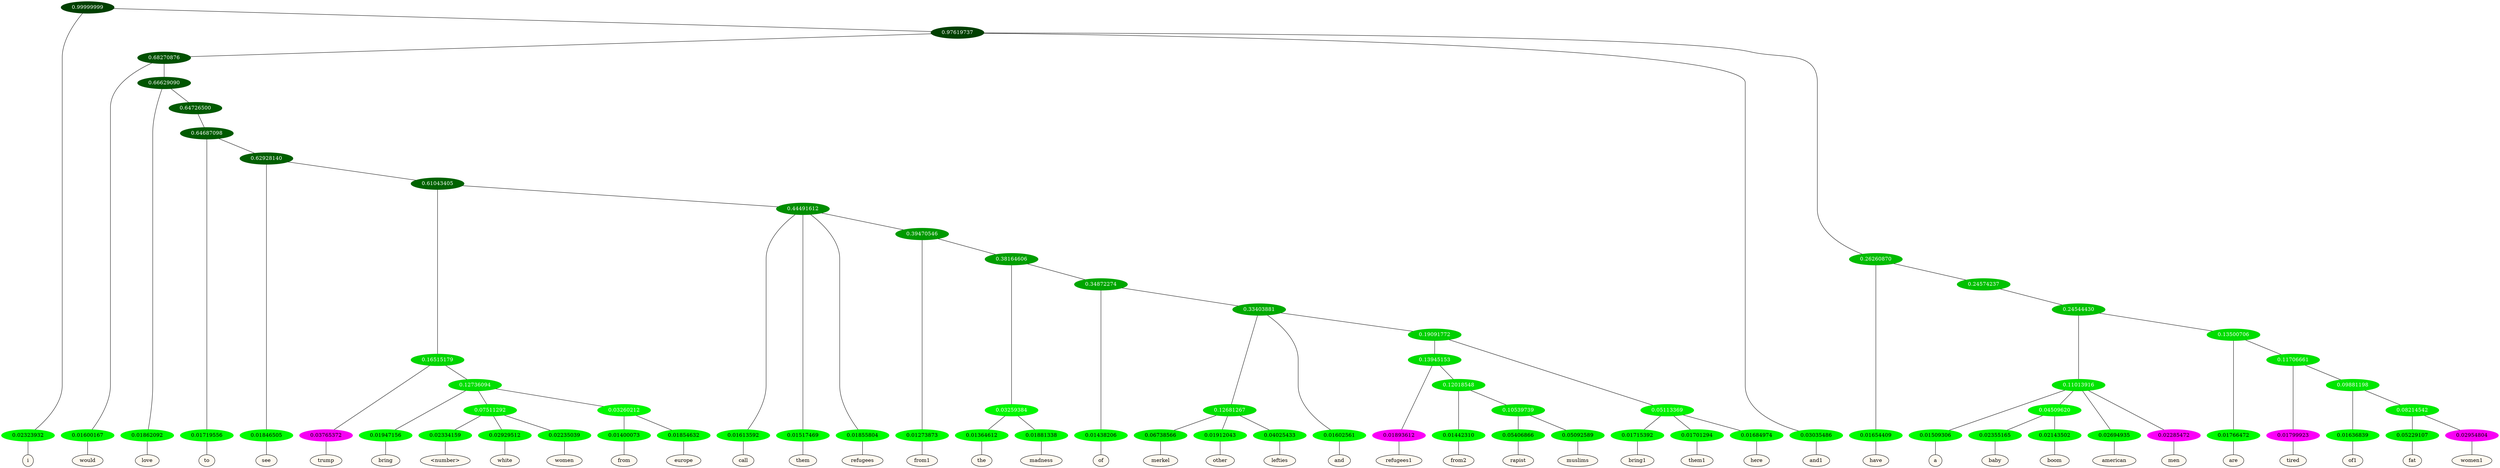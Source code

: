 graph {
	node [format=png height=0.15 nodesep=0.001 ordering=out overlap=prism overlap_scaling=0.01 ranksep=0.001 ratio=0.2 style=filled width=0.15]
	{
		rank=same
		a_w_1 [label=i color=black fillcolor=floralwhite style="filled,solid"]
		a_w_6 [label=would color=black fillcolor=floralwhite style="filled,solid"]
		a_w_10 [label=love color=black fillcolor=floralwhite style="filled,solid"]
		a_w_16 [label=to color=black fillcolor=floralwhite style="filled,solid"]
		a_w_24 [label=see color=black fillcolor=floralwhite style="filled,solid"]
		a_w_34 [label=trump color=black fillcolor=floralwhite style="filled,solid"]
		a_w_42 [label=bring color=black fillcolor=floralwhite style="filled,solid"]
		a_w_47 [label="\<number\>" color=black fillcolor=floralwhite style="filled,solid"]
		a_w_48 [label=white color=black fillcolor=floralwhite style="filled,solid"]
		a_w_49 [label=women color=black fillcolor=floralwhite style="filled,solid"]
		a_w_50 [label=from color=black fillcolor=floralwhite style="filled,solid"]
		a_w_51 [label=europe color=black fillcolor=floralwhite style="filled,solid"]
		a_w_36 [label=call color=black fillcolor=floralwhite style="filled,solid"]
		a_w_37 [label=them color=black fillcolor=floralwhite style="filled,solid"]
		a_w_38 [label=refugees color=black fillcolor=floralwhite style="filled,solid"]
		a_w_45 [label=from1 color=black fillcolor=floralwhite style="filled,solid"]
		a_w_54 [label=the color=black fillcolor=floralwhite style="filled,solid"]
		a_w_55 [label=madness color=black fillcolor=floralwhite style="filled,solid"]
		a_w_56 [label=of color=black fillcolor=floralwhite style="filled,solid"]
		a_w_61 [label=merkel color=black fillcolor=floralwhite style="filled,solid"]
		a_w_62 [label=other color=black fillcolor=floralwhite style="filled,solid"]
		a_w_63 [label=lefties color=black fillcolor=floralwhite style="filled,solid"]
		a_w_59 [label=and color=black fillcolor=floralwhite style="filled,solid"]
		a_w_66 [label=refugees1 color=black fillcolor=floralwhite style="filled,solid"]
		a_w_71 [label=from2 color=black fillcolor=floralwhite style="filled,solid"]
		a_w_73 [label=rapist color=black fillcolor=floralwhite style="filled,solid"]
		a_w_74 [label=muslims color=black fillcolor=floralwhite style="filled,solid"]
		a_w_68 [label=bring1 color=black fillcolor=floralwhite style="filled,solid"]
		a_w_69 [label=them1 color=black fillcolor=floralwhite style="filled,solid"]
		a_w_70 [label=here color=black fillcolor=floralwhite style="filled,solid"]
		a_w_4 [label=and1 color=black fillcolor=floralwhite style="filled,solid"]
		a_w_8 [label=have color=black fillcolor=floralwhite style="filled,solid"]
		a_w_18 [label=a color=black fillcolor=floralwhite style="filled,solid"]
		a_w_26 [label=baby color=black fillcolor=floralwhite style="filled,solid"]
		a_w_27 [label=boom color=black fillcolor=floralwhite style="filled,solid"]
		a_w_20 [label=american color=black fillcolor=floralwhite style="filled,solid"]
		a_w_21 [label=men color=black fillcolor=floralwhite style="filled,solid"]
		a_w_22 [label=are color=black fillcolor=floralwhite style="filled,solid"]
		a_w_28 [label=tired color=black fillcolor=floralwhite style="filled,solid"]
		a_w_32 [label=of1 color=black fillcolor=floralwhite style="filled,solid"]
		a_w_40 [label=fat color=black fillcolor=floralwhite style="filled,solid"]
		a_w_41 [label=women1 color=black fillcolor=floralwhite style="filled,solid"]
	}
	a_n_1 -- a_w_1
	a_n_6 -- a_w_6
	a_n_10 -- a_w_10
	a_n_16 -- a_w_16
	a_n_24 -- a_w_24
	a_n_34 -- a_w_34
	a_n_42 -- a_w_42
	a_n_47 -- a_w_47
	a_n_48 -- a_w_48
	a_n_49 -- a_w_49
	a_n_50 -- a_w_50
	a_n_51 -- a_w_51
	a_n_36 -- a_w_36
	a_n_37 -- a_w_37
	a_n_38 -- a_w_38
	a_n_45 -- a_w_45
	a_n_54 -- a_w_54
	a_n_55 -- a_w_55
	a_n_56 -- a_w_56
	a_n_61 -- a_w_61
	a_n_62 -- a_w_62
	a_n_63 -- a_w_63
	a_n_59 -- a_w_59
	a_n_66 -- a_w_66
	a_n_71 -- a_w_71
	a_n_73 -- a_w_73
	a_n_74 -- a_w_74
	a_n_68 -- a_w_68
	a_n_69 -- a_w_69
	a_n_70 -- a_w_70
	a_n_4 -- a_w_4
	a_n_8 -- a_w_8
	a_n_18 -- a_w_18
	a_n_26 -- a_w_26
	a_n_27 -- a_w_27
	a_n_20 -- a_w_20
	a_n_21 -- a_w_21
	a_n_22 -- a_w_22
	a_n_28 -- a_w_28
	a_n_32 -- a_w_32
	a_n_40 -- a_w_40
	a_n_41 -- a_w_41
	{
		rank=same
		a_n_1 [label=0.02323932 color="0.334 1.000 0.977" fontcolor=black]
		a_n_6 [label=0.01600167 color="0.334 1.000 0.984" fontcolor=black]
		a_n_10 [label=0.01862092 color="0.334 1.000 0.981" fontcolor=black]
		a_n_16 [label=0.01719556 color="0.334 1.000 0.983" fontcolor=black]
		a_n_24 [label=0.01846505 color="0.334 1.000 0.982" fontcolor=black]
		a_n_34 [label=0.03765372 color="0.835 1.000 0.962" fontcolor=black]
		a_n_42 [label=0.01947156 color="0.334 1.000 0.981" fontcolor=black]
		a_n_47 [label=0.02334159 color="0.334 1.000 0.977" fontcolor=black]
		a_n_48 [label=0.02929512 color="0.334 1.000 0.971" fontcolor=black]
		a_n_49 [label=0.02235039 color="0.334 1.000 0.978" fontcolor=black]
		a_n_50 [label=0.01400073 color="0.334 1.000 0.986" fontcolor=black]
		a_n_51 [label=0.01854632 color="0.334 1.000 0.981" fontcolor=black]
		a_n_36 [label=0.01613592 color="0.334 1.000 0.984" fontcolor=black]
		a_n_37 [label=0.01517469 color="0.334 1.000 0.985" fontcolor=black]
		a_n_38 [label=0.01855804 color="0.334 1.000 0.981" fontcolor=black]
		a_n_45 [label=0.01273873 color="0.334 1.000 0.987" fontcolor=black]
		a_n_54 [label=0.01364612 color="0.334 1.000 0.986" fontcolor=black]
		a_n_55 [label=0.01881338 color="0.334 1.000 0.981" fontcolor=black]
		a_n_56 [label=0.01438206 color="0.334 1.000 0.986" fontcolor=black]
		a_n_61 [label=0.06738566 color="0.334 1.000 0.933" fontcolor=black]
		a_n_62 [label=0.01912043 color="0.334 1.000 0.981" fontcolor=black]
		a_n_63 [label=0.04025433 color="0.334 1.000 0.960" fontcolor=black]
		a_n_59 [label=0.01602561 color="0.334 1.000 0.984" fontcolor=black]
		a_n_66 [label=0.01893612 color="0.835 1.000 0.981" fontcolor=black]
		a_n_71 [label=0.01442310 color="0.334 1.000 0.986" fontcolor=black]
		a_n_73 [label=0.05406866 color="0.334 1.000 0.946" fontcolor=black]
		a_n_74 [label=0.05092589 color="0.334 1.000 0.949" fontcolor=black]
		a_n_68 [label=0.01715392 color="0.334 1.000 0.983" fontcolor=black]
		a_n_69 [label=0.01701294 color="0.334 1.000 0.983" fontcolor=black]
		a_n_70 [label=0.01684974 color="0.334 1.000 0.983" fontcolor=black]
		a_n_4 [label=0.03035486 color="0.334 1.000 0.970" fontcolor=black]
		a_n_8 [label=0.01654409 color="0.334 1.000 0.983" fontcolor=black]
		a_n_18 [label=0.01509306 color="0.334 1.000 0.985" fontcolor=black]
		a_n_26 [label=0.02355165 color="0.334 1.000 0.976" fontcolor=black]
		a_n_27 [label=0.02143502 color="0.334 1.000 0.979" fontcolor=black]
		a_n_20 [label=0.02694935 color="0.334 1.000 0.973" fontcolor=black]
		a_n_21 [label=0.02285472 color="0.835 1.000 0.977" fontcolor=black]
		a_n_22 [label=0.01766472 color="0.334 1.000 0.982" fontcolor=black]
		a_n_28 [label=0.01799923 color="0.835 1.000 0.982" fontcolor=black]
		a_n_32 [label=0.01636839 color="0.334 1.000 0.984" fontcolor=black]
		a_n_40 [label=0.05229107 color="0.334 1.000 0.948" fontcolor=black]
		a_n_41 [label=0.02954804 color="0.835 1.000 0.970" fontcolor=black]
	}
	a_n_0 [label=0.99999999 color="0.334 1.000 0.250" fontcolor=grey99]
	a_n_0 -- a_n_1
	a_n_2 [label=0.97619737 color="0.334 1.000 0.250" fontcolor=grey99]
	a_n_0 -- a_n_2
	a_n_3 [label=0.68270876 color="0.334 1.000 0.317" fontcolor=grey99]
	a_n_2 -- a_n_3
	a_n_2 -- a_n_4
	a_n_5 [label=0.26260870 color="0.334 1.000 0.737" fontcolor=grey99]
	a_n_2 -- a_n_5
	a_n_3 -- a_n_6
	a_n_7 [label=0.66629090 color="0.334 1.000 0.334" fontcolor=grey99]
	a_n_3 -- a_n_7
	a_n_5 -- a_n_8
	a_n_9 [label=0.24574237 color="0.334 1.000 0.754" fontcolor=grey99]
	a_n_5 -- a_n_9
	a_n_7 -- a_n_10
	a_n_11 [label=0.64726500 color="0.334 1.000 0.353" fontcolor=grey99]
	a_n_7 -- a_n_11
	a_n_12 [label=0.24544430 color="0.334 1.000 0.755" fontcolor=grey99]
	a_n_9 -- a_n_12
	a_n_13 [label=0.64687098 color="0.334 1.000 0.353" fontcolor=grey99]
	a_n_11 -- a_n_13
	a_n_14 [label=0.11013916 color="0.334 1.000 0.890" fontcolor=grey99]
	a_n_12 -- a_n_14
	a_n_15 [label=0.13500706 color="0.334 1.000 0.865" fontcolor=grey99]
	a_n_12 -- a_n_15
	a_n_13 -- a_n_16
	a_n_17 [label=0.62928140 color="0.334 1.000 0.371" fontcolor=grey99]
	a_n_13 -- a_n_17
	a_n_14 -- a_n_18
	a_n_19 [label=0.04509620 color="0.334 1.000 0.955" fontcolor=grey99]
	a_n_14 -- a_n_19
	a_n_14 -- a_n_20
	a_n_14 -- a_n_21
	a_n_15 -- a_n_22
	a_n_23 [label=0.11706661 color="0.334 1.000 0.883" fontcolor=grey99]
	a_n_15 -- a_n_23
	a_n_17 -- a_n_24
	a_n_25 [label=0.61043405 color="0.334 1.000 0.390" fontcolor=grey99]
	a_n_17 -- a_n_25
	a_n_19 -- a_n_26
	a_n_19 -- a_n_27
	a_n_23 -- a_n_28
	a_n_29 [label=0.09881198 color="0.334 1.000 0.901" fontcolor=grey99]
	a_n_23 -- a_n_29
	a_n_30 [label=0.16515179 color="0.334 1.000 0.835" fontcolor=grey99]
	a_n_25 -- a_n_30
	a_n_31 [label=0.44491612 color="0.334 1.000 0.555" fontcolor=grey99]
	a_n_25 -- a_n_31
	a_n_29 -- a_n_32
	a_n_33 [label=0.08214542 color="0.334 1.000 0.918" fontcolor=grey99]
	a_n_29 -- a_n_33
	a_n_30 -- a_n_34
	a_n_35 [label=0.12736094 color="0.334 1.000 0.873" fontcolor=grey99]
	a_n_30 -- a_n_35
	a_n_31 -- a_n_36
	a_n_31 -- a_n_37
	a_n_31 -- a_n_38
	a_n_39 [label=0.39470546 color="0.334 1.000 0.605" fontcolor=grey99]
	a_n_31 -- a_n_39
	a_n_33 -- a_n_40
	a_n_33 -- a_n_41
	a_n_35 -- a_n_42
	a_n_43 [label=0.07511292 color="0.334 1.000 0.925" fontcolor=grey99]
	a_n_35 -- a_n_43
	a_n_44 [label=0.03260212 color="0.334 1.000 0.967" fontcolor=grey99]
	a_n_35 -- a_n_44
	a_n_39 -- a_n_45
	a_n_46 [label=0.38164606 color="0.334 1.000 0.618" fontcolor=grey99]
	a_n_39 -- a_n_46
	a_n_43 -- a_n_47
	a_n_43 -- a_n_48
	a_n_43 -- a_n_49
	a_n_44 -- a_n_50
	a_n_44 -- a_n_51
	a_n_52 [label=0.03259384 color="0.334 1.000 0.967" fontcolor=grey99]
	a_n_46 -- a_n_52
	a_n_53 [label=0.34872274 color="0.334 1.000 0.651" fontcolor=grey99]
	a_n_46 -- a_n_53
	a_n_52 -- a_n_54
	a_n_52 -- a_n_55
	a_n_53 -- a_n_56
	a_n_57 [label=0.33403881 color="0.334 1.000 0.666" fontcolor=grey99]
	a_n_53 -- a_n_57
	a_n_58 [label=0.12681267 color="0.334 1.000 0.873" fontcolor=grey99]
	a_n_57 -- a_n_58
	a_n_57 -- a_n_59
	a_n_60 [label=0.19091772 color="0.334 1.000 0.809" fontcolor=grey99]
	a_n_57 -- a_n_60
	a_n_58 -- a_n_61
	a_n_58 -- a_n_62
	a_n_58 -- a_n_63
	a_n_64 [label=0.13945153 color="0.334 1.000 0.861" fontcolor=grey99]
	a_n_60 -- a_n_64
	a_n_65 [label=0.05113369 color="0.334 1.000 0.949" fontcolor=grey99]
	a_n_60 -- a_n_65
	a_n_64 -- a_n_66
	a_n_67 [label=0.12018548 color="0.334 1.000 0.880" fontcolor=grey99]
	a_n_64 -- a_n_67
	a_n_65 -- a_n_68
	a_n_65 -- a_n_69
	a_n_65 -- a_n_70
	a_n_67 -- a_n_71
	a_n_72 [label=0.10539739 color="0.334 1.000 0.895" fontcolor=grey99]
	a_n_67 -- a_n_72
	a_n_72 -- a_n_73
	a_n_72 -- a_n_74
}
